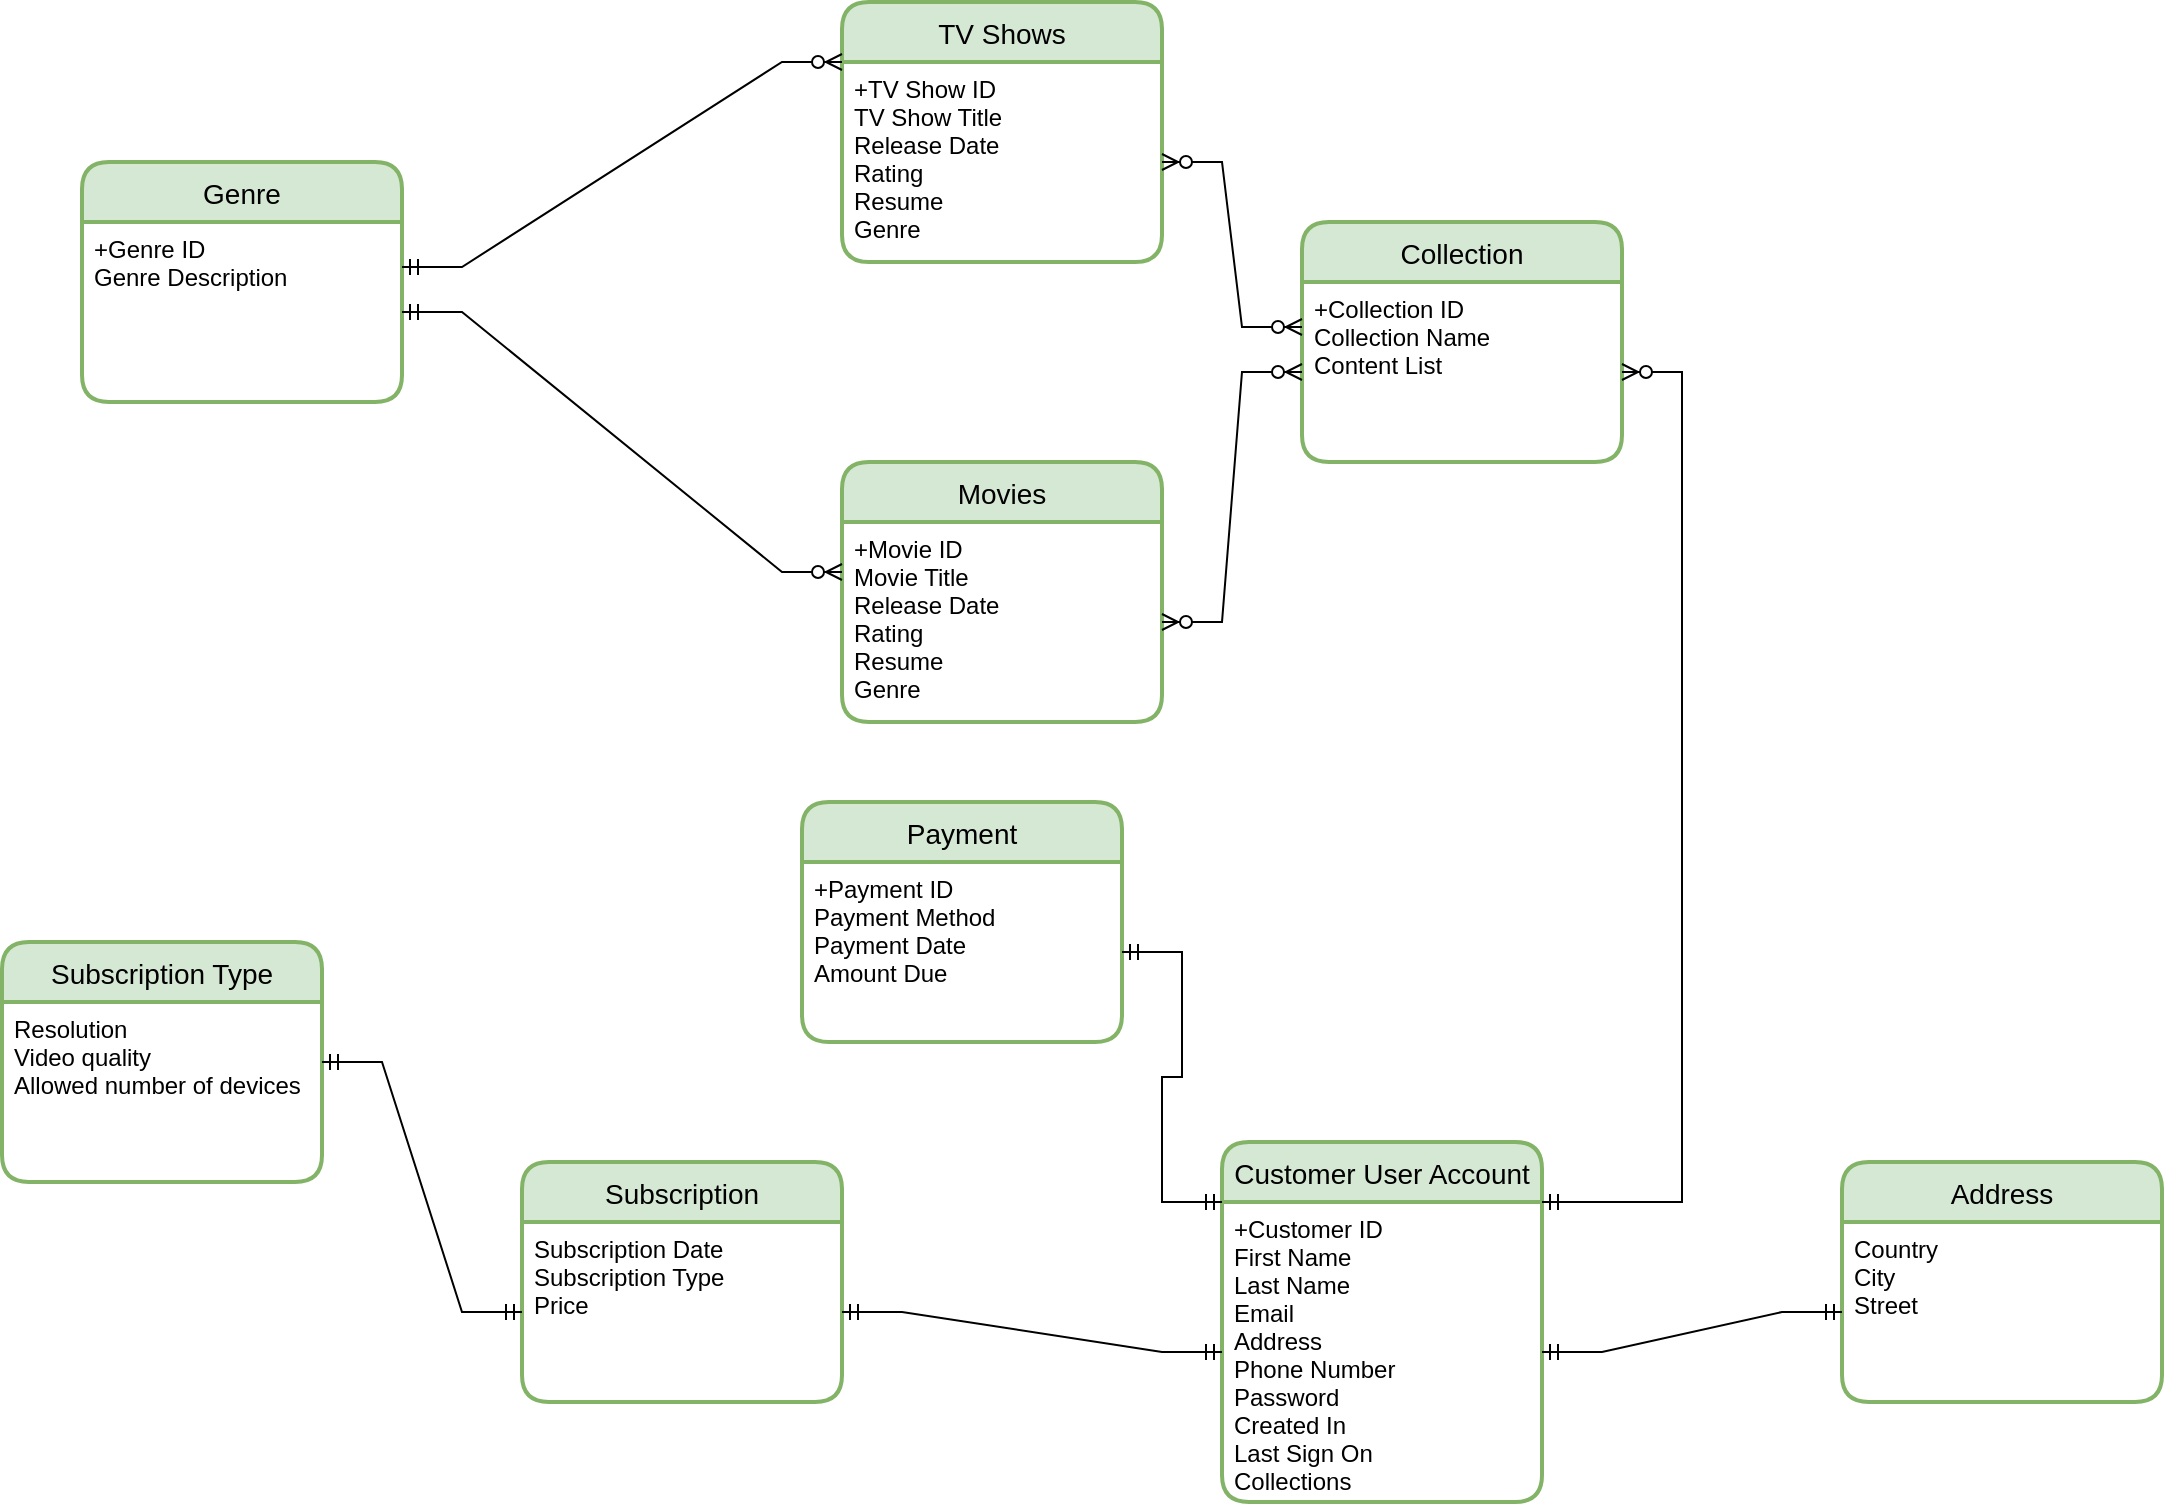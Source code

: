 <mxfile version="15.9.4" type="github">
  <diagram id="uWsPakvDBmtAWFA21BX1" name="Page-1">
    <mxGraphModel dx="1574" dy="887" grid="1" gridSize="10" guides="1" tooltips="1" connect="1" arrows="1" fold="1" page="1" pageScale="1" pageWidth="1654" pageHeight="2336" math="0" shadow="0">
      <root>
        <mxCell id="0" />
        <mxCell id="1" parent="0" />
        <mxCell id="ISnNZ_Wo0CkUiuiWw7Ft-1" value="Genre" style="swimlane;childLayout=stackLayout;horizontal=1;startSize=30;horizontalStack=0;rounded=1;fontSize=14;fontStyle=0;strokeWidth=2;resizeParent=0;resizeLast=1;shadow=0;dashed=0;align=center;fillColor=#d5e8d4;strokeColor=#82b366;" parent="1" vertex="1">
          <mxGeometry x="110" y="100" width="160" height="120" as="geometry" />
        </mxCell>
        <mxCell id="ISnNZ_Wo0CkUiuiWw7Ft-2" value="+Genre ID&#xa;Genre Description&#xa;" style="align=left;strokeColor=none;fillColor=none;spacingLeft=4;fontSize=12;verticalAlign=top;resizable=0;rotatable=0;part=1;" parent="ISnNZ_Wo0CkUiuiWw7Ft-1" vertex="1">
          <mxGeometry y="30" width="160" height="90" as="geometry" />
        </mxCell>
        <mxCell id="ISnNZ_Wo0CkUiuiWw7Ft-3" value="TV Shows" style="swimlane;childLayout=stackLayout;horizontal=1;startSize=30;horizontalStack=0;rounded=1;fontSize=14;fontStyle=0;strokeWidth=2;resizeParent=0;resizeLast=1;shadow=0;dashed=0;align=center;fillColor=#d5e8d4;strokeColor=#82b366;" parent="1" vertex="1">
          <mxGeometry x="490" y="20" width="160" height="130" as="geometry" />
        </mxCell>
        <mxCell id="ISnNZ_Wo0CkUiuiWw7Ft-4" value="+TV Show ID&#xa;TV Show Title&#xa;Release Date&#xa;Rating&#xa;Resume&#xa;Genre&#xa;&#xa;&#xa;" style="align=left;strokeColor=none;fillColor=none;spacingLeft=4;fontSize=12;verticalAlign=top;resizable=0;rotatable=0;part=1;" parent="ISnNZ_Wo0CkUiuiWw7Ft-3" vertex="1">
          <mxGeometry y="30" width="160" height="100" as="geometry" />
        </mxCell>
        <mxCell id="ISnNZ_Wo0CkUiuiWw7Ft-5" value="Movies" style="swimlane;childLayout=stackLayout;horizontal=1;startSize=30;horizontalStack=0;rounded=1;fontSize=14;fontStyle=0;strokeWidth=2;resizeParent=0;resizeLast=1;shadow=0;dashed=0;align=center;fillColor=#d5e8d4;strokeColor=#82b366;" parent="1" vertex="1">
          <mxGeometry x="490" y="250" width="160" height="130" as="geometry" />
        </mxCell>
        <mxCell id="ISnNZ_Wo0CkUiuiWw7Ft-6" value="+Movie ID&#xa;Movie Title&#xa;Release Date&#xa;Rating&#xa;Resume&#xa;Genre&#xa;&#xa;" style="align=left;strokeColor=none;fillColor=none;spacingLeft=4;fontSize=12;verticalAlign=top;resizable=0;rotatable=0;part=1;" parent="ISnNZ_Wo0CkUiuiWw7Ft-5" vertex="1">
          <mxGeometry y="30" width="160" height="100" as="geometry" />
        </mxCell>
        <mxCell id="ISnNZ_Wo0CkUiuiWw7Ft-7" value="" style="edgeStyle=entityRelationEdgeStyle;fontSize=12;html=1;endArrow=ERzeroToMany;startArrow=ERmandOne;rounded=0;exitX=1;exitY=0.25;exitDx=0;exitDy=0;entryX=0;entryY=0;entryDx=0;entryDy=0;" parent="1" source="ISnNZ_Wo0CkUiuiWw7Ft-2" target="ISnNZ_Wo0CkUiuiWw7Ft-4" edge="1">
          <mxGeometry width="100" height="100" relative="1" as="geometry">
            <mxPoint x="300" y="140" as="sourcePoint" />
            <mxPoint x="400" y="40" as="targetPoint" />
          </mxGeometry>
        </mxCell>
        <mxCell id="ISnNZ_Wo0CkUiuiWw7Ft-8" value="" style="edgeStyle=entityRelationEdgeStyle;fontSize=12;html=1;endArrow=ERzeroToMany;startArrow=ERmandOne;rounded=0;exitX=1;exitY=0.5;exitDx=0;exitDy=0;entryX=0;entryY=0.25;entryDx=0;entryDy=0;" parent="1" source="ISnNZ_Wo0CkUiuiWw7Ft-2" target="ISnNZ_Wo0CkUiuiWw7Ft-6" edge="1">
          <mxGeometry width="100" height="100" relative="1" as="geometry">
            <mxPoint x="310" y="230" as="sourcePoint" />
            <mxPoint x="410" y="130" as="targetPoint" />
          </mxGeometry>
        </mxCell>
        <mxCell id="ISnNZ_Wo0CkUiuiWw7Ft-9" value="Collection" style="swimlane;childLayout=stackLayout;horizontal=1;startSize=30;horizontalStack=0;rounded=1;fontSize=14;fontStyle=0;strokeWidth=2;resizeParent=0;resizeLast=1;shadow=0;dashed=0;align=center;fillColor=#d5e8d4;strokeColor=#82b366;" parent="1" vertex="1">
          <mxGeometry x="720" y="130" width="160" height="120" as="geometry" />
        </mxCell>
        <mxCell id="ISnNZ_Wo0CkUiuiWw7Ft-10" value="+Collection ID&#xa;Collection Name&#xa;Content List&#xa;&#xa;" style="align=left;strokeColor=none;fillColor=none;spacingLeft=4;fontSize=12;verticalAlign=top;resizable=0;rotatable=0;part=1;" parent="ISnNZ_Wo0CkUiuiWw7Ft-9" vertex="1">
          <mxGeometry y="30" width="160" height="90" as="geometry" />
        </mxCell>
        <mxCell id="ISnNZ_Wo0CkUiuiWw7Ft-11" value="" style="edgeStyle=entityRelationEdgeStyle;fontSize=12;html=1;endArrow=ERzeroToMany;endFill=1;startArrow=ERzeroToMany;rounded=0;exitX=1;exitY=0.5;exitDx=0;exitDy=0;entryX=0;entryY=0.25;entryDx=0;entryDy=0;" parent="1" source="ISnNZ_Wo0CkUiuiWw7Ft-4" target="ISnNZ_Wo0CkUiuiWw7Ft-10" edge="1">
          <mxGeometry width="100" height="100" relative="1" as="geometry">
            <mxPoint x="790" y="420" as="sourcePoint" />
            <mxPoint x="890" y="320" as="targetPoint" />
          </mxGeometry>
        </mxCell>
        <mxCell id="ISnNZ_Wo0CkUiuiWw7Ft-12" value="" style="edgeStyle=entityRelationEdgeStyle;fontSize=12;html=1;endArrow=ERzeroToMany;endFill=1;startArrow=ERzeroToMany;rounded=0;exitX=1;exitY=0.5;exitDx=0;exitDy=0;entryX=0;entryY=0.5;entryDx=0;entryDy=0;" parent="1" source="ISnNZ_Wo0CkUiuiWw7Ft-6" target="ISnNZ_Wo0CkUiuiWw7Ft-10" edge="1">
          <mxGeometry width="100" height="100" relative="1" as="geometry">
            <mxPoint x="730" y="400" as="sourcePoint" />
            <mxPoint x="830" y="300" as="targetPoint" />
          </mxGeometry>
        </mxCell>
        <mxCell id="ISnNZ_Wo0CkUiuiWw7Ft-13" value="Subscription" style="swimlane;childLayout=stackLayout;horizontal=1;startSize=30;horizontalStack=0;rounded=1;fontSize=14;fontStyle=0;strokeWidth=2;resizeParent=0;resizeLast=1;shadow=0;dashed=0;align=center;fillColor=#d5e8d4;strokeColor=#82b366;" parent="1" vertex="1">
          <mxGeometry x="330" y="600" width="160" height="120" as="geometry" />
        </mxCell>
        <mxCell id="ISnNZ_Wo0CkUiuiWw7Ft-14" value="Subscription Date&#xa;Subscription Type&#xa;Price&#xa;" style="align=left;strokeColor=none;fillColor=none;spacingLeft=4;fontSize=12;verticalAlign=top;resizable=0;rotatable=0;part=1;" parent="ISnNZ_Wo0CkUiuiWw7Ft-13" vertex="1">
          <mxGeometry y="30" width="160" height="90" as="geometry" />
        </mxCell>
        <mxCell id="ISnNZ_Wo0CkUiuiWw7Ft-15" value="Subscription Type" style="swimlane;childLayout=stackLayout;horizontal=1;startSize=30;horizontalStack=0;rounded=1;fontSize=14;fontStyle=0;strokeWidth=2;resizeParent=0;resizeLast=1;shadow=0;dashed=0;align=center;fillColor=#d5e8d4;strokeColor=#82b366;" parent="1" vertex="1">
          <mxGeometry x="70" y="490" width="160" height="120" as="geometry" />
        </mxCell>
        <mxCell id="ISnNZ_Wo0CkUiuiWw7Ft-16" value="Resolution&#xa;Video quality&#xa;Allowed number of devices&#xa;" style="align=left;strokeColor=none;fillColor=none;spacingLeft=4;fontSize=12;verticalAlign=top;resizable=0;rotatable=0;part=1;" parent="ISnNZ_Wo0CkUiuiWw7Ft-15" vertex="1">
          <mxGeometry y="30" width="160" height="90" as="geometry" />
        </mxCell>
        <mxCell id="ISnNZ_Wo0CkUiuiWw7Ft-17" value="" style="edgeStyle=entityRelationEdgeStyle;fontSize=12;html=1;endArrow=ERmandOne;startArrow=ERmandOne;rounded=0;exitX=1;exitY=0.5;exitDx=0;exitDy=0;entryX=0;entryY=0.5;entryDx=0;entryDy=0;" parent="1" source="ISnNZ_Wo0CkUiuiWw7Ft-15" target="ISnNZ_Wo0CkUiuiWw7Ft-14" edge="1">
          <mxGeometry width="100" height="100" relative="1" as="geometry">
            <mxPoint x="120" y="530" as="sourcePoint" />
            <mxPoint x="220" y="430" as="targetPoint" />
          </mxGeometry>
        </mxCell>
        <mxCell id="9_1Muu3frSbeQLm1UMuF-1" value="Customer User Account" style="swimlane;childLayout=stackLayout;horizontal=1;startSize=30;horizontalStack=0;rounded=1;fontSize=14;fontStyle=0;strokeWidth=2;resizeParent=0;resizeLast=1;shadow=0;dashed=0;align=center;fillColor=#d5e8d4;strokeColor=#82b366;" vertex="1" parent="1">
          <mxGeometry x="680" y="590" width="160" height="180" as="geometry" />
        </mxCell>
        <mxCell id="9_1Muu3frSbeQLm1UMuF-2" value="+Customer ID&#xa;First Name&#xa;Last Name&#xa;Email&#xa;Address&#xa;Phone Number&#xa;Password&#xa;Created In&#xa;Last Sign On&#xa;Collections&#xa;&#xa;" style="align=left;strokeColor=none;fillColor=none;spacingLeft=4;fontSize=12;verticalAlign=top;resizable=0;rotatable=0;part=1;" vertex="1" parent="9_1Muu3frSbeQLm1UMuF-1">
          <mxGeometry y="30" width="160" height="150" as="geometry" />
        </mxCell>
        <mxCell id="9_1Muu3frSbeQLm1UMuF-3" value="" style="edgeStyle=entityRelationEdgeStyle;fontSize=12;html=1;endArrow=ERmandOne;startArrow=ERmandOne;rounded=0;exitX=1;exitY=0.5;exitDx=0;exitDy=0;entryX=0;entryY=0.5;entryDx=0;entryDy=0;" edge="1" parent="1" source="ISnNZ_Wo0CkUiuiWw7Ft-14" target="9_1Muu3frSbeQLm1UMuF-2">
          <mxGeometry width="100" height="100" relative="1" as="geometry">
            <mxPoint x="550" y="680" as="sourcePoint" />
            <mxPoint x="650" y="580" as="targetPoint" />
          </mxGeometry>
        </mxCell>
        <mxCell id="9_1Muu3frSbeQLm1UMuF-4" value="Address" style="swimlane;childLayout=stackLayout;horizontal=1;startSize=30;horizontalStack=0;rounded=1;fontSize=14;fontStyle=0;strokeWidth=2;resizeParent=0;resizeLast=1;shadow=0;dashed=0;align=center;fillColor=#d5e8d4;strokeColor=#82b366;" vertex="1" parent="1">
          <mxGeometry x="990" y="600" width="160" height="120" as="geometry" />
        </mxCell>
        <mxCell id="9_1Muu3frSbeQLm1UMuF-5" value="Country&#xa;City&#xa;Street&#xa;" style="align=left;strokeColor=none;fillColor=none;spacingLeft=4;fontSize=12;verticalAlign=top;resizable=0;rotatable=0;part=1;" vertex="1" parent="9_1Muu3frSbeQLm1UMuF-4">
          <mxGeometry y="30" width="160" height="90" as="geometry" />
        </mxCell>
        <mxCell id="9_1Muu3frSbeQLm1UMuF-6" value="" style="edgeStyle=entityRelationEdgeStyle;fontSize=12;html=1;endArrow=ERmandOne;startArrow=ERmandOne;rounded=0;exitX=1;exitY=0.5;exitDx=0;exitDy=0;entryX=0;entryY=0.5;entryDx=0;entryDy=0;" edge="1" parent="1" source="9_1Muu3frSbeQLm1UMuF-2" target="9_1Muu3frSbeQLm1UMuF-5">
          <mxGeometry width="100" height="100" relative="1" as="geometry">
            <mxPoint x="890" y="790" as="sourcePoint" />
            <mxPoint x="990" y="690" as="targetPoint" />
          </mxGeometry>
        </mxCell>
        <mxCell id="9_1Muu3frSbeQLm1UMuF-7" value="Payment" style="swimlane;childLayout=stackLayout;horizontal=1;startSize=30;horizontalStack=0;rounded=1;fontSize=14;fontStyle=0;strokeWidth=2;resizeParent=0;resizeLast=1;shadow=0;dashed=0;align=center;fillColor=#d5e8d4;strokeColor=#82b366;" vertex="1" parent="1">
          <mxGeometry x="470" y="420" width="160" height="120" as="geometry" />
        </mxCell>
        <mxCell id="9_1Muu3frSbeQLm1UMuF-8" value="+Payment ID&#xa;Payment Method&#xa;Payment Date&#xa;Amount Due&#xa;" style="align=left;strokeColor=none;fillColor=none;spacingLeft=4;fontSize=12;verticalAlign=top;resizable=0;rotatable=0;part=1;" vertex="1" parent="9_1Muu3frSbeQLm1UMuF-7">
          <mxGeometry y="30" width="160" height="90" as="geometry" />
        </mxCell>
        <mxCell id="9_1Muu3frSbeQLm1UMuF-9" value="" style="edgeStyle=entityRelationEdgeStyle;fontSize=12;html=1;endArrow=ERmandOne;startArrow=ERmandOne;rounded=0;exitX=1;exitY=0.5;exitDx=0;exitDy=0;entryX=0;entryY=0;entryDx=0;entryDy=0;" edge="1" parent="1" source="9_1Muu3frSbeQLm1UMuF-8" target="9_1Muu3frSbeQLm1UMuF-2">
          <mxGeometry width="100" height="100" relative="1" as="geometry">
            <mxPoint x="730" y="570" as="sourcePoint" />
            <mxPoint x="830" y="470" as="targetPoint" />
          </mxGeometry>
        </mxCell>
        <mxCell id="9_1Muu3frSbeQLm1UMuF-10" value="" style="edgeStyle=entityRelationEdgeStyle;fontSize=12;html=1;endArrow=ERzeroToMany;startArrow=ERmandOne;rounded=0;exitX=1;exitY=0;exitDx=0;exitDy=0;" edge="1" parent="1" source="9_1Muu3frSbeQLm1UMuF-2" target="ISnNZ_Wo0CkUiuiWw7Ft-10">
          <mxGeometry width="100" height="100" relative="1" as="geometry">
            <mxPoint x="830" y="520" as="sourcePoint" />
            <mxPoint x="930" y="420" as="targetPoint" />
          </mxGeometry>
        </mxCell>
      </root>
    </mxGraphModel>
  </diagram>
</mxfile>
